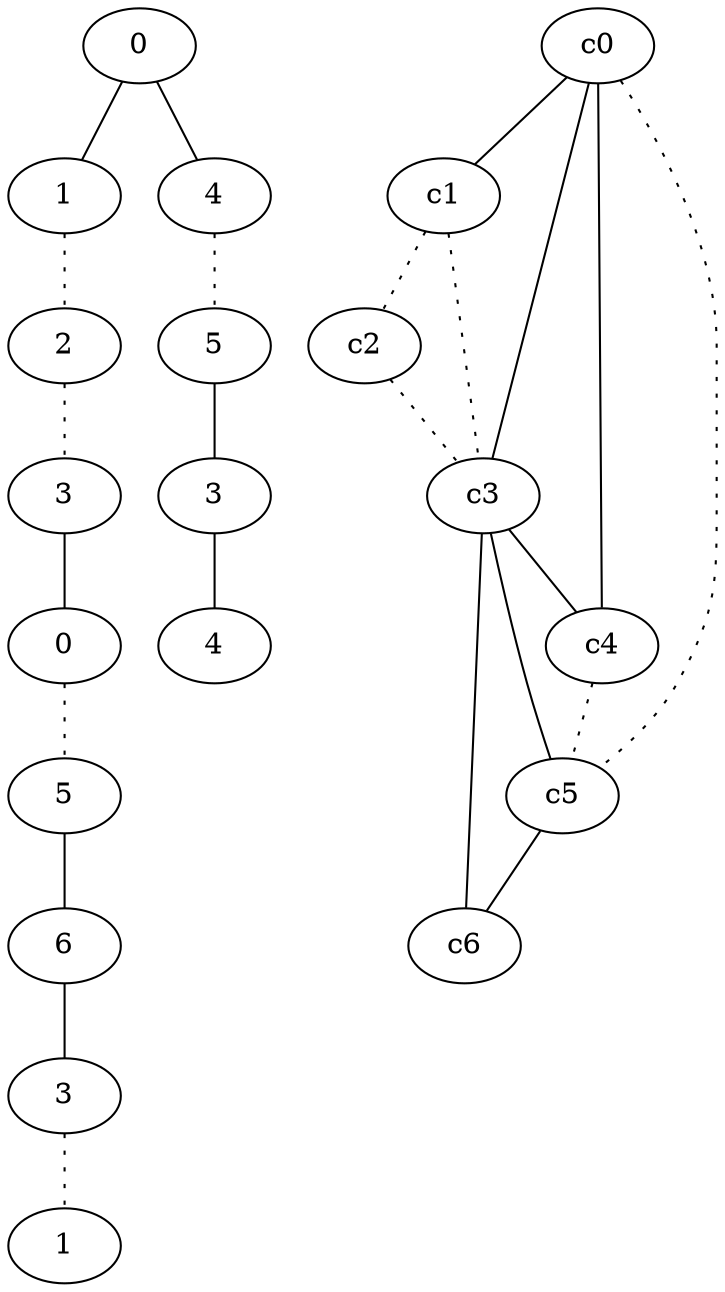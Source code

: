 graph {
a0[label=0];
a1[label=1];
a2[label=2];
a3[label=3];
a4[label=0];
a5[label=5];
a6[label=6];
a7[label=3];
a8[label=1];
a9[label=4];
a10[label=5];
a11[label=3];
a12[label=4];
a0 -- a1;
a0 -- a9;
a1 -- a2 [style=dotted];
a2 -- a3 [style=dotted];
a3 -- a4;
a4 -- a5 [style=dotted];
a5 -- a6;
a6 -- a7;
a7 -- a8 [style=dotted];
a9 -- a10 [style=dotted];
a10 -- a11;
a11 -- a12;
c0 -- c1;
c0 -- c3;
c0 -- c4;
c0 -- c5 [style=dotted];
c1 -- c2 [style=dotted];
c1 -- c3 [style=dotted];
c2 -- c3 [style=dotted];
c3 -- c4;
c3 -- c5;
c3 -- c6;
c4 -- c5 [style=dotted];
c5 -- c6;
}
